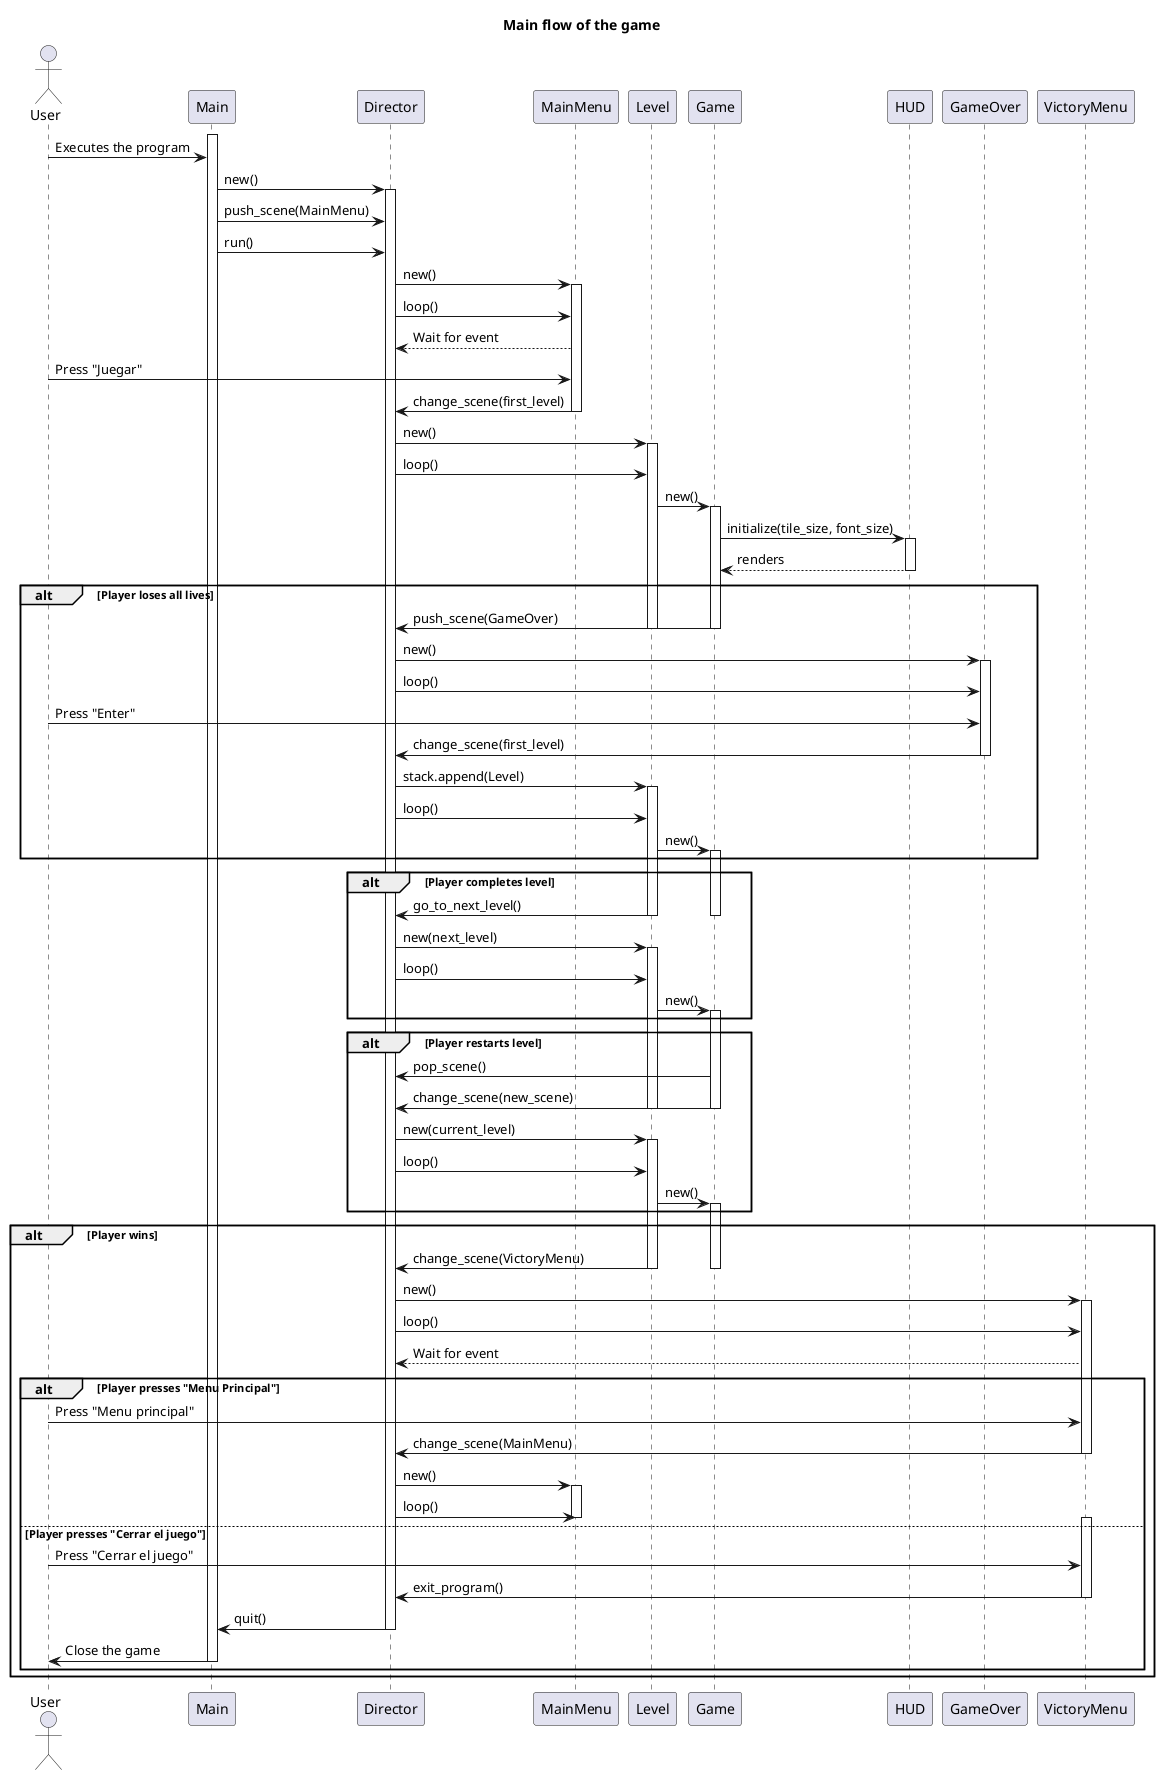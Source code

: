 @startuml Main Flow Game Sequence Diagram

title Main flow of the game 

actor User
participant Main
participant Director
participant MainMenu
participant Level
participant Game
participant HUD
participant GameOver
participant VictoryMenu

activate Main
User -> Main: Executes the program
Main -> Director: new()
activate Director
Main -> Director: push_scene(MainMenu)
Main -> Director: run()
Director -> MainMenu: new()
activate MainMenu
Director -> MainMenu: loop()
MainMenu --> Director: Wait for event
User -> MainMenu: Press "Juegar"
MainMenu -> Director: change_scene(first_level)
deactivate MainMenu
Director -> Level: new()
activate Level
Director -> Level: loop()
Level -> Game : new()
activate Game
Game -> HUD : initialize(tile_size, font_size)
activate HUD
HUD --> Game : renders
deactivate HUD

alt Player loses all lives
    Game -> Director : push_scene(GameOver)
    deactivate Game
    deactivate Level
    Director -> GameOver : new()
    activate GameOver
    Director -> GameOver : loop()
    User -> GameOver : Press "Enter"
    GameOver -> Director : change_scene(first_level)
    deactivate GameOver
    Director -> Level : stack.append(Level)
    activate Level
    Director -> Level : loop()
    Level -> Game : new()
    activate Game
end

alt Player completes level
    Level -> Director : go_to_next_level()
    deactivate Game
    deactivate Level
    Director -> Level : new(next_level)
    activate Level
    Director -> Level : loop()
    Level -> Game : new()
    activate Game
end

alt Player restarts level
    Game -> Director : pop_scene()
    Game -> Director : change_scene(new_scene)
    deactivate Game
    deactivate Level
    Director -> Level : new(current_level)
    activate Level
    Director -> Level : loop()
    Level -> Game : new()
    activate Game
end

alt Player wins 
    Level -> Director : change_scene(VictoryMenu)
    deactivate Level
    deactivate Game
    Director -> VictoryMenu : new()
    activate VictoryMenu
    Director -> VictoryMenu : loop()
    VictoryMenu --> Director : Wait for event

    alt Player presses "Menu Principal"
        User -> VictoryMenu : Press "Menu principal"
        VictoryMenu -> Director : change_scene(MainMenu)
        deactivate VictoryMenu
        Director -> MainMenu : new()
        activate MainMenu
        Director -> MainMenu : loop()
        deactivate MainMenu

    else Player presses "Cerrar el juego"
        activate VictoryMenu
        User -> VictoryMenu : Press "Cerrar el juego"
        VictoryMenu -> Director : exit_program()
        deactivate VictoryMenu
        Director -> Main : quit()
        deactivate Director
        Main -> User : Close the game
        deactivate Main
    end 
end

@enduml